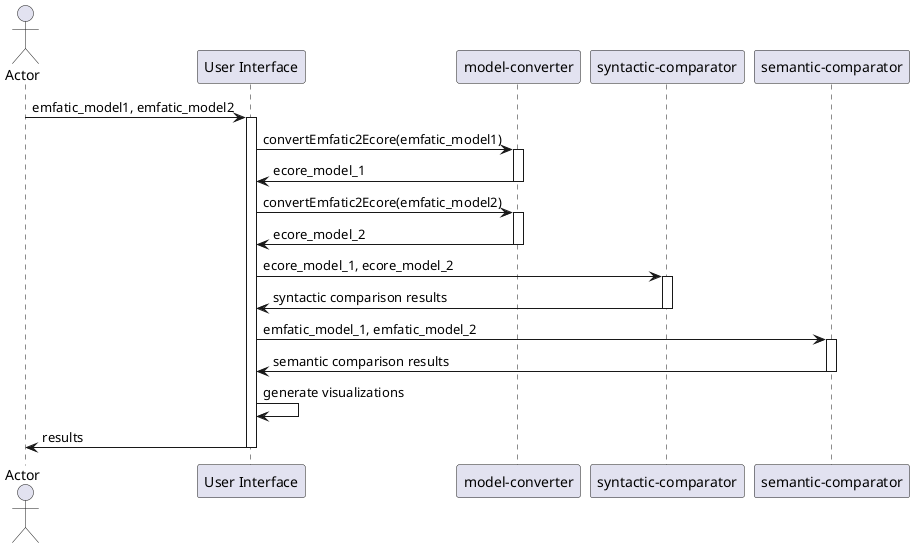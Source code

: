@startuml
actor       Actor       as act
participant "User Interface" as ui
participant "model-converter" as mc
participant "syntactic-comparator" as sync
participant "semantic-comparator" as semc

act -> ui: emfatic_model1, emfatic_model2
activate ui
ui-> mc: convertEmfatic2Ecore(emfatic_model1)
activate mc
mc -> ui: ecore_model_1
deactivate mc

ui-> mc: convertEmfatic2Ecore(emfatic_model2)
activate mc
mc -> ui: ecore_model_2
deactivate mc

ui -> sync: ecore_model_1, ecore_model_2
activate sync
sync -> ui: syntactic comparison results
deactivate sync

ui -> semc: emfatic_model_1, emfatic_model_2
activate semc
semc -> ui: semantic comparison results
deactivate semc

ui -> ui: generate visualizations
ui -> act: results

deactivate ui
@enduml